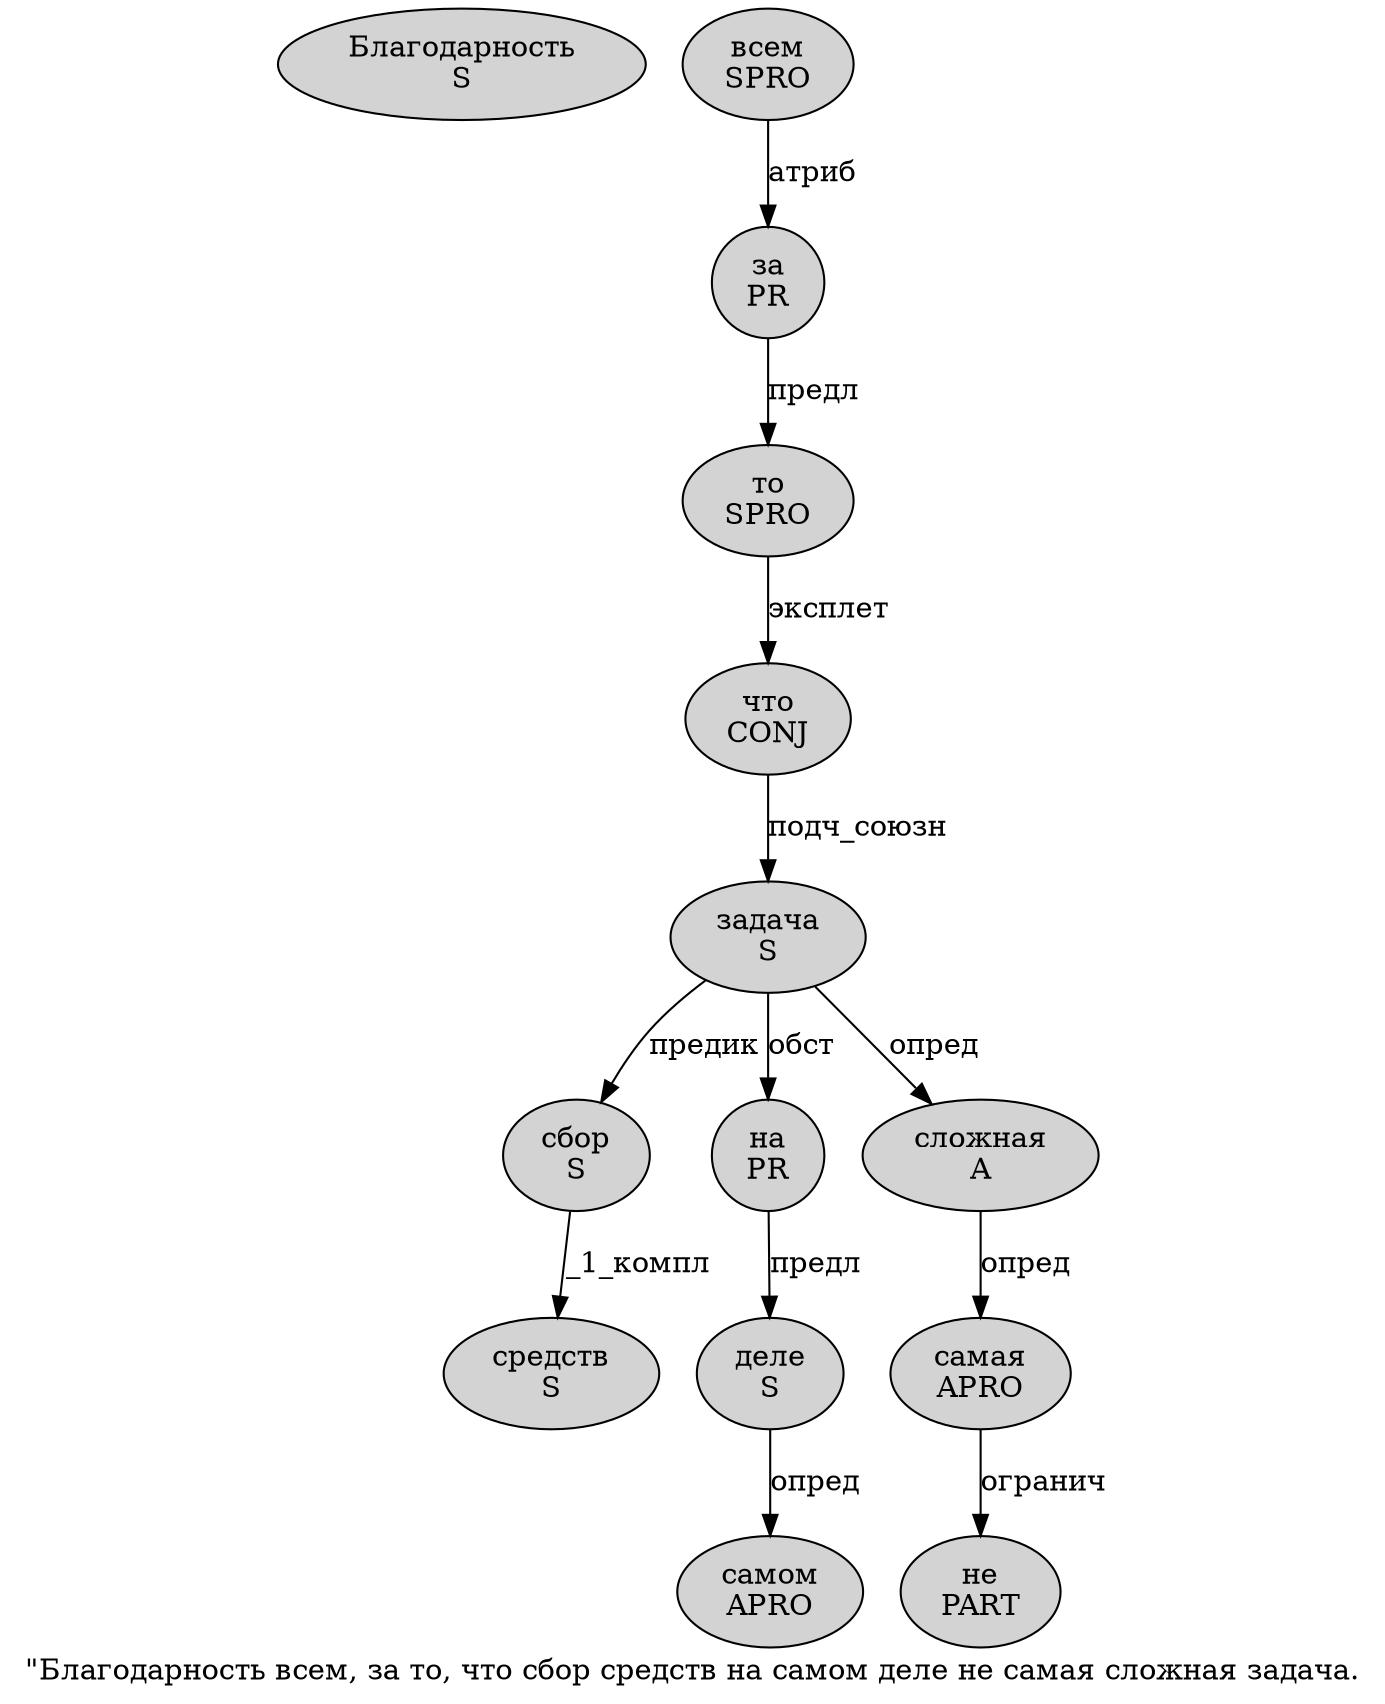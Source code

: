digraph SENTENCE_698 {
	graph [label="\"Благодарность всем, за то, что сбор средств на самом деле не самая сложная задача."]
	node [style=filled]
		1 [label="Благодарность
S" color="" fillcolor=lightgray penwidth=1 shape=ellipse]
		2 [label="всем
SPRO" color="" fillcolor=lightgray penwidth=1 shape=ellipse]
		4 [label="за
PR" color="" fillcolor=lightgray penwidth=1 shape=ellipse]
		5 [label="то
SPRO" color="" fillcolor=lightgray penwidth=1 shape=ellipse]
		7 [label="что
CONJ" color="" fillcolor=lightgray penwidth=1 shape=ellipse]
		8 [label="сбор
S" color="" fillcolor=lightgray penwidth=1 shape=ellipse]
		9 [label="средств
S" color="" fillcolor=lightgray penwidth=1 shape=ellipse]
		10 [label="на
PR" color="" fillcolor=lightgray penwidth=1 shape=ellipse]
		11 [label="самом
APRO" color="" fillcolor=lightgray penwidth=1 shape=ellipse]
		12 [label="деле
S" color="" fillcolor=lightgray penwidth=1 shape=ellipse]
		13 [label="не
PART" color="" fillcolor=lightgray penwidth=1 shape=ellipse]
		14 [label="самая
APRO" color="" fillcolor=lightgray penwidth=1 shape=ellipse]
		15 [label="сложная
A" color="" fillcolor=lightgray penwidth=1 shape=ellipse]
		16 [label="задача
S" color="" fillcolor=lightgray penwidth=1 shape=ellipse]
			14 -> 13 [label="огранич"]
			7 -> 16 [label="подч_союзн"]
			5 -> 7 [label="эксплет"]
			4 -> 5 [label="предл"]
			2 -> 4 [label="атриб"]
			16 -> 8 [label="предик"]
			16 -> 10 [label="обст"]
			16 -> 15 [label="опред"]
			15 -> 14 [label="опред"]
			8 -> 9 [label="_1_компл"]
			10 -> 12 [label="предл"]
			12 -> 11 [label="опред"]
}